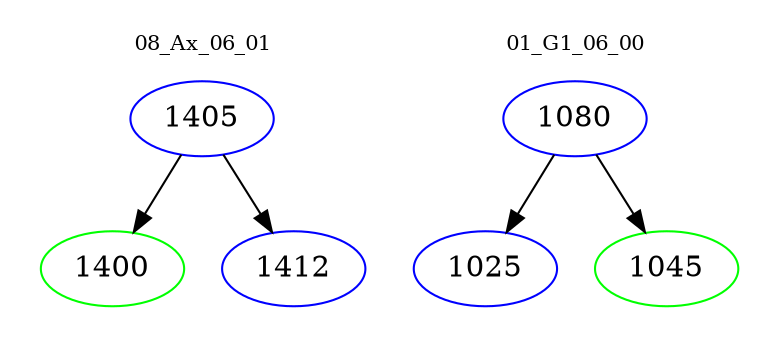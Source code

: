 digraph{
subgraph cluster_0 {
color = white
label = "08_Ax_06_01";
fontsize=10;
T0_1405 [label="1405", color="blue"]
T0_1405 -> T0_1400 [color="black"]
T0_1400 [label="1400", color="green"]
T0_1405 -> T0_1412 [color="black"]
T0_1412 [label="1412", color="blue"]
}
subgraph cluster_1 {
color = white
label = "01_G1_06_00";
fontsize=10;
T1_1080 [label="1080", color="blue"]
T1_1080 -> T1_1025 [color="black"]
T1_1025 [label="1025", color="blue"]
T1_1080 -> T1_1045 [color="black"]
T1_1045 [label="1045", color="green"]
}
}
